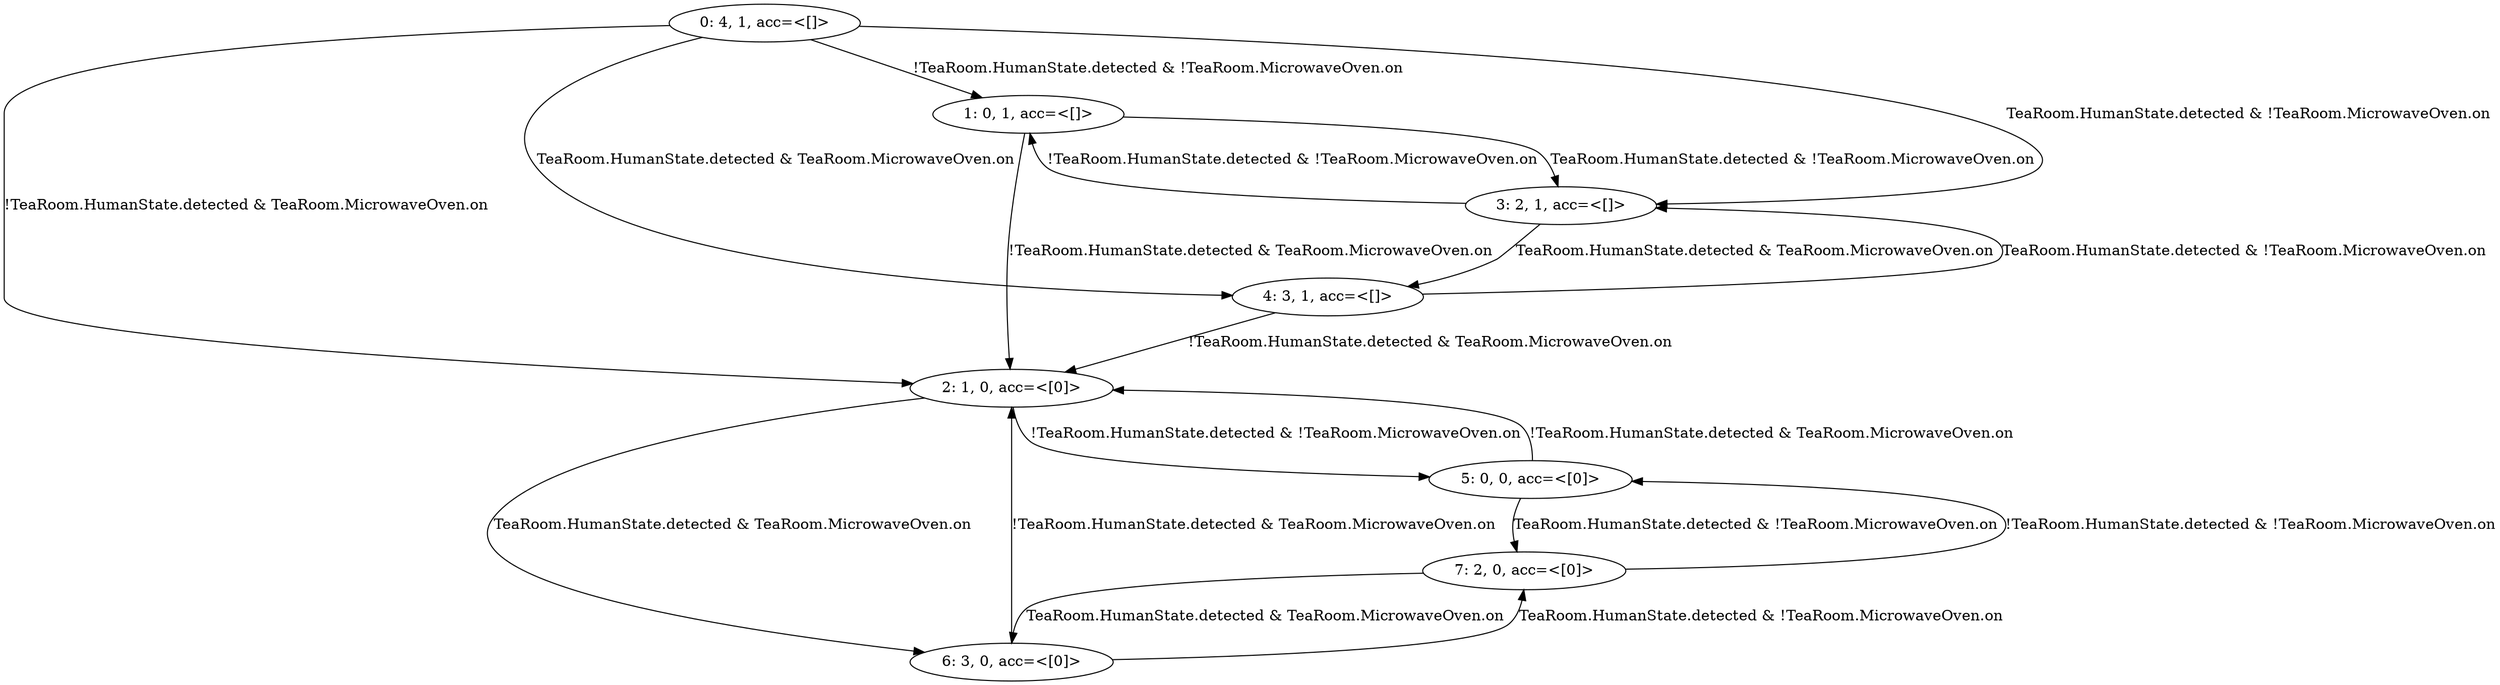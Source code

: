 digraph G {
	s0 [label="0: 4, 1, acc=<[]>"]
	s1 [label="1: 0, 1, acc=<[]>"]
	s2 [label="2: 1, 0, acc=<[0]>"]
	s3 [label="3: 2, 1, acc=<[]>"]
	s4 [label="4: 3, 1, acc=<[]>"]
	s5 [label="5: 0, 0, acc=<[0]>"]
	s6 [label="6: 3, 0, acc=<[0]>"]
	s7 [label="7: 2, 0, acc=<[0]>"]
	s0 -> s1 [label="!TeaRoom.HumanState.detected & !TeaRoom.MicrowaveOven.on"]
	s0 -> s2 [label="!TeaRoom.HumanState.detected & TeaRoom.MicrowaveOven.on"]
	s0 -> s3 [label="TeaRoom.HumanState.detected & !TeaRoom.MicrowaveOven.on"]
	s0 -> s4 [label="TeaRoom.HumanState.detected & TeaRoom.MicrowaveOven.on"]
	s4 -> s3 [label="TeaRoom.HumanState.detected & !TeaRoom.MicrowaveOven.on"]
	s4 -> s2 [label="!TeaRoom.HumanState.detected & TeaRoom.MicrowaveOven.on"]
	s3 -> s4 [label="TeaRoom.HumanState.detected & TeaRoom.MicrowaveOven.on"]
	s3 -> s1 [label="!TeaRoom.HumanState.detected & !TeaRoom.MicrowaveOven.on"]
	s2 -> s5 [label="!TeaRoom.HumanState.detected & !TeaRoom.MicrowaveOven.on"]
	s2 -> s6 [label="TeaRoom.HumanState.detected & TeaRoom.MicrowaveOven.on"]
	s6 -> s7 [label="TeaRoom.HumanState.detected & !TeaRoom.MicrowaveOven.on"]
	s6 -> s2 [label="!TeaRoom.HumanState.detected & TeaRoom.MicrowaveOven.on"]
	s7 -> s6 [label="TeaRoom.HumanState.detected & TeaRoom.MicrowaveOven.on"]
	s7 -> s5 [label="!TeaRoom.HumanState.detected & !TeaRoom.MicrowaveOven.on"]
	s5 -> s2 [label="!TeaRoom.HumanState.detected & TeaRoom.MicrowaveOven.on"]
	s5 -> s7 [label="TeaRoom.HumanState.detected & !TeaRoom.MicrowaveOven.on"]
	s1 -> s2 [label="!TeaRoom.HumanState.detected & TeaRoom.MicrowaveOven.on"]
	s1 -> s3 [label="TeaRoom.HumanState.detected & !TeaRoom.MicrowaveOven.on"]
}
